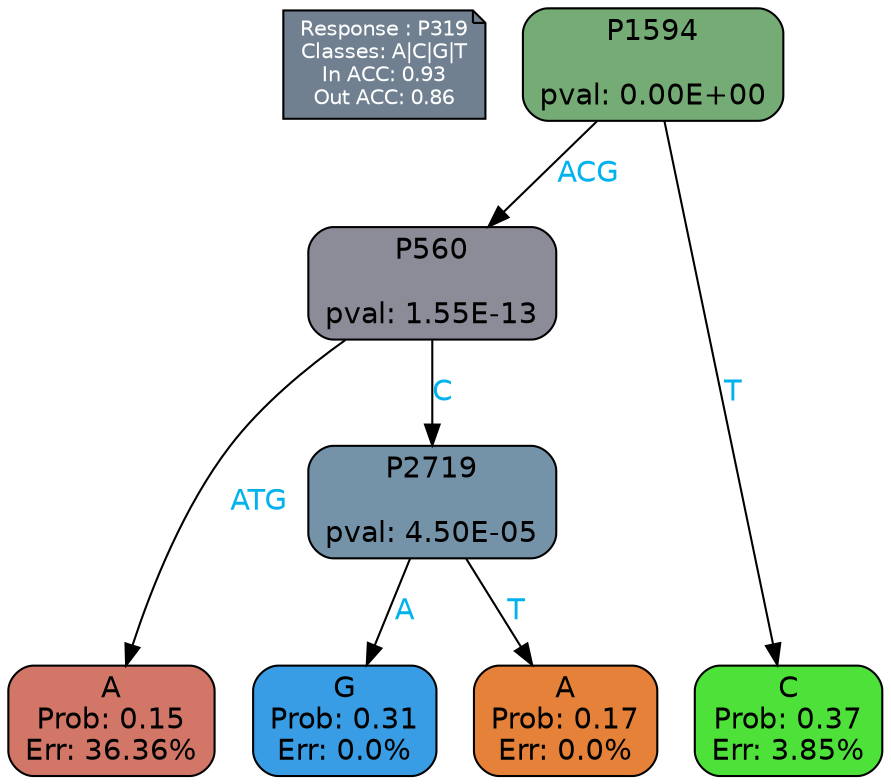 digraph Tree {
node [shape=box, style="filled, rounded", color="black", fontname=helvetica] ;
graph [ranksep=equally, splines=polylines, bgcolor=transparent, dpi=600] ;
edge [fontname=helvetica] ;
LEGEND [label="Response : P319
Classes: A|C|G|T
In ACC: 0.93
Out ACC: 0.86
",shape=note,align=left,style=filled,fillcolor="slategray",fontcolor="white",fontsize=10];1 [label="P1594

pval: 0.00E+00", fillcolor="#75ab75"] ;
2 [label="P560

pval: 1.55E-13", fillcolor="#8c8c98"] ;
3 [label="A
Prob: 0.15
Err: 36.36%", fillcolor="#d27667"] ;
4 [label="P2719

pval: 4.50E-05", fillcolor="#7593a8"] ;
5 [label="G
Prob: 0.31
Err: 0.0%", fillcolor="#399de5"] ;
6 [label="A
Prob: 0.17
Err: 0.0%", fillcolor="#e58139"] ;
7 [label="C
Prob: 0.37
Err: 3.85%", fillcolor="#4de139"] ;
1 -> 2 [label="ACG",fontcolor=deepskyblue2] ;
1 -> 7 [label="T",fontcolor=deepskyblue2] ;
2 -> 3 [label="ATG",fontcolor=deepskyblue2] ;
2 -> 4 [label="C",fontcolor=deepskyblue2] ;
4 -> 5 [label="A",fontcolor=deepskyblue2] ;
4 -> 6 [label="T",fontcolor=deepskyblue2] ;
{rank = same; 3;5;6;7;}{rank = same; LEGEND;1;}}